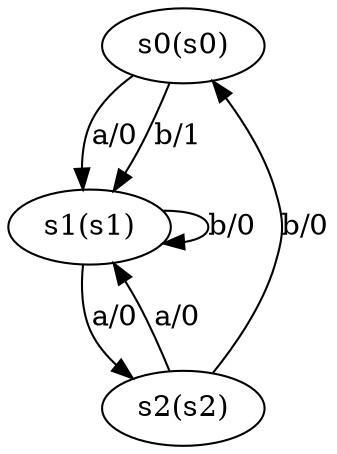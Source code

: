 digraph machine2 {
	s0 [label="s0(s0)"]
	s1 [label="s1(s1)"]
	s2 [label="s2(s2)"]
	s0 -> s1 [label="a/0"]
	s0 -> s1 [label="b/1"]
	s1 -> s2 [label="a/0"]
	s1 -> s1 [label="b/0"]
	s2 -> s1 [label="a/0"]
	s2 -> s0 [label="b/0"]
}
